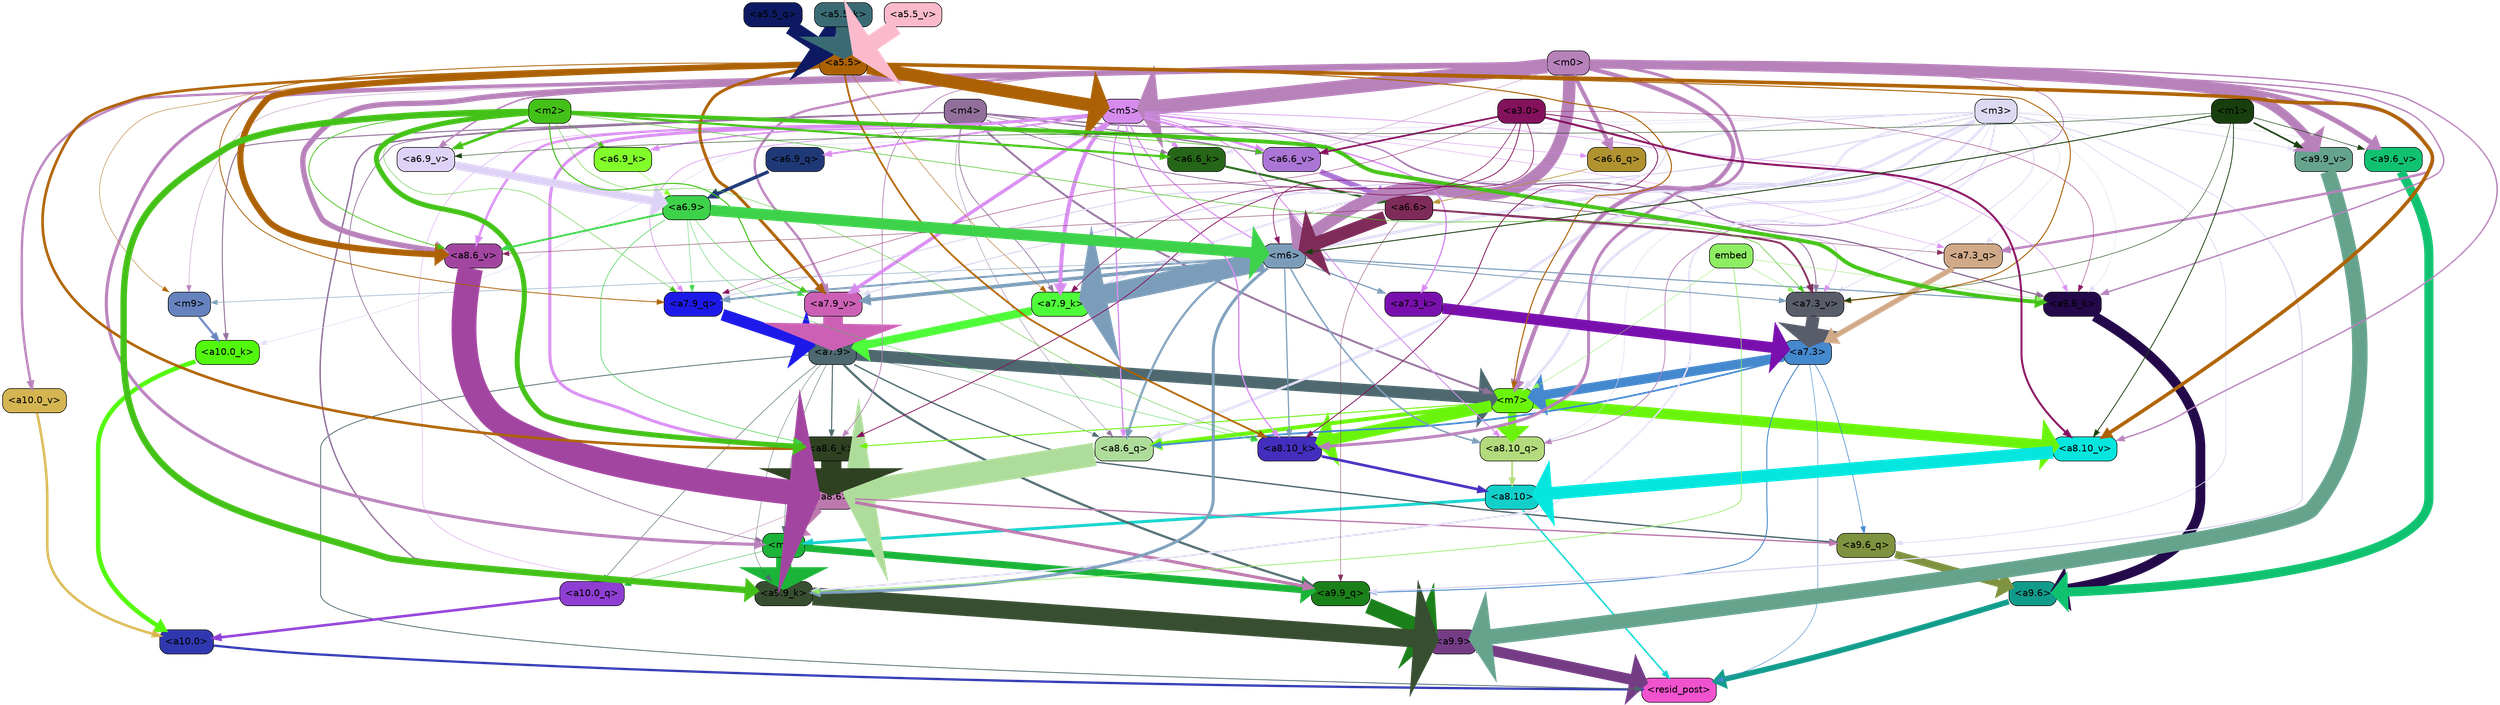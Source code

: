 strict digraph "" {
	graph [bgcolor=transparent,
		layout=dot,
		overlap=false,
		splines=true
	];
	"<a10.0>"	[color=black,
		fillcolor="#3038af",
		fontname=Helvetica,
		shape=box,
		style="filled, rounded"];
	"<resid_post>"	[color=black,
		fillcolor="#f152ce",
		fontname=Helvetica,
		shape=box,
		style="filled, rounded"];
	"<a10.0>" -> "<resid_post>"	[color="#3038af",
		penwidth=3.4253244400024414];
	"<a9.9>"	[color=black,
		fillcolor="#753c86",
		fontname=Helvetica,
		shape=box,
		style="filled, rounded"];
	"<a9.9>" -> "<resid_post>"	[color="#753c86",
		penwidth=16.05378818511963];
	"<a9.6>"	[color=black,
		fillcolor="#119b8b",
		fontname=Helvetica,
		shape=box,
		style="filled, rounded"];
	"<a9.6>" -> "<resid_post>"	[color="#119b8b",
		penwidth=8.33797836303711];
	"<a8.10>"	[color=black,
		fillcolor="#12cfca",
		fontname=Helvetica,
		shape=box,
		style="filled, rounded"];
	"<a8.10>" -> "<resid_post>"	[color="#12cfca",
		penwidth=2.3390636444091797];
	"<m8>"	[color=black,
		fillcolor="#1bb438",
		fontname=Helvetica,
		shape=box,
		style="filled, rounded"];
	"<a8.10>" -> "<m8>"	[color="#12cfca",
		penwidth=4.388927459716797];
	"<a7.9>"	[color=black,
		fillcolor="#4d686e",
		fontname=Helvetica,
		shape=box,
		style="filled, rounded"];
	"<a7.9>" -> "<resid_post>"	[color="#4d686e",
		penwidth=1.1926651000976562];
	"<a10.0_q>"	[color=black,
		fillcolor="#8e3ed2",
		fontname=Helvetica,
		shape=box,
		style="filled, rounded"];
	"<a7.9>" -> "<a10.0_q>"	[color="#4d686e",
		penwidth=0.7811813354492188];
	"<a7.9>" -> "<m8>"	[color="#4d686e",
		penwidth=0.6738662719726562];
	"<a9.9_q>"	[color=black,
		fillcolor="#1a8019",
		fontname=Helvetica,
		shape=box,
		style="filled, rounded"];
	"<a7.9>" -> "<a9.9_q>"	[color="#4d686e",
		penwidth=3.33896541595459];
	"<a9.6_q>"	[color=black,
		fillcolor="#7e923f",
		fontname=Helvetica,
		shape=box,
		style="filled, rounded"];
	"<a7.9>" -> "<a9.6_q>"	[color="#4d686e",
		penwidth=2.0531044006347656];
	"<a9.9_k>"	[color=black,
		fillcolor="#384e31",
		fontname=Helvetica,
		shape=box,
		style="filled, rounded"];
	"<a7.9>" -> "<a9.9_k>"	[color="#4d686e",
		penwidth=0.6];
	"<a8.6_q>"	[color=black,
		fillcolor="#aedc9b",
		fontname=Helvetica,
		shape=box,
		style="filled, rounded"];
	"<a7.9>" -> "<a8.6_q>"	[color="#4d686e",
		penwidth=0.6];
	"<a8.6_k>"	[color=black,
		fillcolor="#2e4121",
		fontname=Helvetica,
		shape=box,
		style="filled, rounded"];
	"<a7.9>" -> "<a8.6_k>"	[color="#4d686e",
		penwidth=1.5751152038574219];
	"<m7>"	[color=black,
		fillcolor="#6bf40b",
		fontname=Helvetica,
		shape=box,
		style="filled, rounded"];
	"<a7.9>" -> "<m7>"	[color="#4d686e",
		penwidth=17.67833709716797];
	"<a7.3>"	[color=black,
		fillcolor="#4488ce",
		fontname=Helvetica,
		shape=box,
		style="filled, rounded"];
	"<a7.3>" -> "<resid_post>"	[color="#4488ce",
		penwidth=0.7339706420898438];
	"<a7.3>" -> "<a9.9_q>"	[color="#4488ce",
		penwidth=1.3609809875488281];
	"<a7.3>" -> "<a9.6_q>"	[color="#4488ce",
		penwidth=0.9587650299072266];
	"<a7.3>" -> "<a8.6_q>"	[color="#4488ce",
		penwidth=2.597522735595703];
	"<a7.3>" -> "<m7>"	[color="#4488ce",
		penwidth=13.925512313842773];
	"<a10.0_q>" -> "<a10.0>"	[color="#8e3ed2",
		penwidth=3.861766815185547];
	"<a10.0_k>"	[color=black,
		fillcolor="#52f80c",
		fontname=Helvetica,
		shape=box,
		style="filled, rounded"];
	"<a10.0_k>" -> "<a10.0>"	[color="#52f80c",
		penwidth=6.691814422607422];
	"<a10.0_v>"	[color=black,
		fillcolor="#d5b552",
		fontname=Helvetica,
		shape=box,
		style="filled, rounded"];
	"<a10.0_v>" -> "<a10.0>"	[color="#d5b552",
		penwidth=3.703948974609375];
	"<m8>" -> "<a10.0_q>"	[color="#1bb438",
		penwidth=0.6];
	"<m8>" -> "<a9.9_q>"	[color="#1bb438",
		penwidth=10.407995223999023];
	"<m8>" -> "<a9.9_k>"	[color="#1bb438",
		penwidth=22.67278480529785];
	"<a8.6>"	[color=black,
		fillcolor="#bc79ad",
		fontname=Helvetica,
		shape=box,
		style="filled, rounded"];
	"<a8.6>" -> "<a10.0_q>"	[color="#bc79ad",
		penwidth=0.6];
	"<a8.6>" -> "<m8>"	[color="#bc79ad",
		penwidth=9.616483688354492];
	"<a8.6>" -> "<a9.9_q>"	[color="#bc79ad",
		penwidth=4.681654930114746];
	"<a8.6>" -> "<a9.6_q>"	[color="#bc79ad",
		penwidth=2.0046749114990234];
	"<m9>"	[color=black,
		fillcolor="#6683bf",
		fontname=Helvetica,
		shape=box,
		style="filled, rounded"];
	"<m9>" -> "<a10.0_k>"	[color="#6683bf",
		penwidth=3.1536026000976562];
	"<m4>"	[color=black,
		fillcolor="#916f9a",
		fontname=Helvetica,
		shape=box,
		style="filled, rounded"];
	"<m4>" -> "<a10.0_k>"	[color="#916f9a",
		penwidth=1.4532089233398438];
	"<m4>" -> "<m8>"	[color="#916f9a",
		penwidth=1.1121444702148438];
	"<m4>" -> "<a9.9_k>"	[color="#916f9a",
		penwidth=2.1296005249023438];
	"<a9.6_k>"	[color=black,
		fillcolor="#230949",
		fontname=Helvetica,
		shape=box,
		style="filled, rounded"];
	"<m4>" -> "<a9.6_k>"	[color="#916f9a",
		penwidth=1.93524169921875];
	"<m4>" -> "<a8.6_q>"	[color="#916f9a",
		penwidth=0.6086311340332031];
	"<m4>" -> "<m7>"	[color="#916f9a",
		penwidth=2.9153175354003906];
	"<a7.9_k>"	[color=black,
		fillcolor="#4efd39",
		fontname=Helvetica,
		shape=box,
		style="filled, rounded"];
	"<m4>" -> "<a7.9_k>"	[color="#916f9a",
		penwidth=1.0983266830444336];
	"<a7.3_v>"	[color=black,
		fillcolor="#595d69",
		fontname=Helvetica,
		shape=box,
		style="filled, rounded"];
	"<m4>" -> "<a7.3_v>"	[color="#916f9a",
		penwidth=1.2746734619140625];
	"<a6.6_k>"	[color=black,
		fillcolor="#266618",
		fontname=Helvetica,
		shape=box,
		style="filled, rounded"];
	"<m4>" -> "<a6.6_k>"	[color="#916f9a",
		penwidth=0.7470474243164062];
	"<a6.6_v>"	[color=black,
		fillcolor="#ab75d5",
		fontname=Helvetica,
		shape=box,
		style="filled, rounded"];
	"<m4>" -> "<a6.6_v>"	[color="#916f9a",
		penwidth=1.873147964477539];
	"<m3>"	[color=black,
		fillcolor="#ddd9f2",
		fontname=Helvetica,
		shape=box,
		style="filled, rounded"];
	"<m3>" -> "<a10.0_k>"	[color="#ddd9f2",
		penwidth=0.8012542724609375];
	"<m6>"	[color=black,
		fillcolor="#7c9db9",
		fontname=Helvetica,
		shape=box,
		style="filled, rounded"];
	"<m3>" -> "<m6>"	[color="#ddd9f2",
		penwidth=4.0873308181762695];
	"<m3>" -> "<a9.9_q>"	[color="#ddd9f2",
		penwidth=1.8098411560058594];
	"<m3>" -> "<a9.6_q>"	[color="#ddd9f2",
		penwidth=1.0731983184814453];
	"<m3>" -> "<a9.9_k>"	[color="#ddd9f2",
		penwidth=2.538074493408203];
	"<m3>" -> "<a9.6_k>"	[color="#ddd9f2",
		penwidth=0.6];
	"<a9.9_v>"	[color=black,
		fillcolor="#66a38d",
		fontname=Helvetica,
		shape=box,
		style="filled, rounded"];
	"<m3>" -> "<a9.9_v>"	[color="#ddd9f2",
		penwidth=1.1908531188964844];
	"<a9.6_v>"	[color=black,
		fillcolor="#10c270",
		fontname=Helvetica,
		shape=box,
		style="filled, rounded"];
	"<m3>" -> "<a9.6_v>"	[color="#ddd9f2",
		penwidth=0.6];
	"<a8.10_q>"	[color=black,
		fillcolor="#b3da7c",
		fontname=Helvetica,
		shape=box,
		style="filled, rounded"];
	"<m3>" -> "<a8.10_q>"	[color="#ddd9f2",
		penwidth=0.7969093322753906];
	"<m3>" -> "<a8.6_q>"	[color="#ddd9f2",
		penwidth=3.8069801330566406];
	"<m3>" -> "<m7>"	[color="#ddd9f2",
		penwidth=3.7463531494140625];
	"<a7.9_q>"	[color=black,
		fillcolor="#1d19e9",
		fontname=Helvetica,
		shape=box,
		style="filled, rounded"];
	"<m3>" -> "<a7.9_q>"	[color="#ddd9f2",
		penwidth=1.7077007293701172];
	"<a7.3_q>"	[color=black,
		fillcolor="#d0a988",
		fontname=Helvetica,
		shape=box,
		style="filled, rounded"];
	"<m3>" -> "<a7.3_q>"	[color="#ddd9f2",
		penwidth=0.6810226440429688];
	"<m3>" -> "<a7.9_k>"	[color="#ddd9f2",
		penwidth=3.0535898208618164];
	"<a7.9_v>"	[color=black,
		fillcolor="#cc60b5",
		fontname=Helvetica,
		shape=box,
		style="filled, rounded"];
	"<m3>" -> "<a7.9_v>"	[color="#ddd9f2",
		penwidth=1.8027725219726562];
	"<m3>" -> "<a7.3_v>"	[color="#ddd9f2",
		penwidth=1.0946578979492188];
	"<m3>" -> "<a6.6_k>"	[color="#ddd9f2",
		penwidth=0.6740627288818359];
	"<m0>"	[color=black,
		fillcolor="#b781ba",
		fontname=Helvetica,
		shape=box,
		style="filled, rounded"];
	"<m0>" -> "<a10.0_v>"	[color="#b781ba",
		penwidth=3.520832061767578];
	"<m0>" -> "<m8>"	[color="#b781ba",
		penwidth=4.624839782714844];
	"<m0>" -> "<m9>"	[color="#b781ba",
		penwidth=0.6];
	"<m0>" -> "<m6>"	[color="#b781ba",
		penwidth=18.578011751174927];
	"<m0>" -> "<a9.6_k>"	[color="#b781ba",
		penwidth=2.0742149353027344];
	"<m0>" -> "<a9.9_v>"	[color="#b781ba",
		penwidth=13.6649169921875];
	"<m0>" -> "<a9.6_v>"	[color="#b781ba",
		penwidth=7.575786590576172];
	"<m5>"	[color=black,
		fillcolor="#d68ced",
		fontname=Helvetica,
		shape=box,
		style="filled, rounded"];
	"<m0>" -> "<m5>"	[color="#b781ba",
		penwidth=21.776307940483093];
	"<m0>" -> "<a8.10_q>"	[color="#b781ba",
		penwidth=1.1731605529785156];
	"<a8.10_k>"	[color=black,
		fillcolor="#432ebd",
		fontname=Helvetica,
		shape=box,
		style="filled, rounded"];
	"<m0>" -> "<a8.10_k>"	[color="#b781ba",
		penwidth=4.350425720214844];
	"<m0>" -> "<a8.6_k>"	[color="#b781ba",
		penwidth=1.1486854553222656];
	"<a8.10_v>"	[color=black,
		fillcolor="#05e6de",
		fontname=Helvetica,
		shape=box,
		style="filled, rounded"];
	"<m0>" -> "<a8.10_v>"	[color="#b781ba",
		penwidth=2.0526657104492188];
	"<a8.6_v>"	[color=black,
		fillcolor="#a245a0",
		fontname=Helvetica,
		shape=box,
		style="filled, rounded"];
	"<m0>" -> "<a8.6_v>"	[color="#b781ba",
		penwidth=7.951751708984375];
	"<m0>" -> "<m7>"	[color="#b781ba",
		penwidth=6.283721923828125];
	"<m0>" -> "<a7.3_q>"	[color="#b781ba",
		penwidth=3.6216583251953125];
	"<m0>" -> "<a7.9_v>"	[color="#b781ba",
		penwidth=3.447589874267578];
	"<a6.6_q>"	[color=black,
		fillcolor="#b0922f",
		fontname=Helvetica,
		shape=box,
		style="filled, rounded"];
	"<m0>" -> "<a6.6_q>"	[color="#b781ba",
		penwidth=5.959924697875977];
	"<a6.9_v>"	[color=black,
		fillcolor="#ded3f6",
		fontname=Helvetica,
		shape=box,
		style="filled, rounded"];
	"<m0>" -> "<a6.9_v>"	[color="#b781ba",
		penwidth=2.383556365966797];
	"<m0>" -> "<a6.6_v>"	[color="#b781ba",
		penwidth=0.6];
	"<m6>" -> "<m9>"	[color="#7c9db9",
		penwidth=0.7276992797851562];
	"<m6>" -> "<a9.9_k>"	[color="#7c9db9",
		penwidth=4.405937194824219];
	"<m6>" -> "<a9.6_k>"	[color="#7c9db9",
		penwidth=1.6540985107421875];
	"<m6>" -> "<a8.10_q>"	[color="#7c9db9",
		penwidth=2.2618331909179688];
	"<m6>" -> "<a8.6_q>"	[color="#7c9db9",
		penwidth=3.241657257080078];
	"<m6>" -> "<a8.10_k>"	[color="#7c9db9",
		penwidth=1.733642578125];
	"<m6>" -> "<a7.9_q>"	[color="#7c9db9",
		penwidth=2.9651412963867188];
	"<m6>" -> "<a7.9_k>"	[color="#7c9db9",
		penwidth=29.52049446105957];
	"<a7.3_k>"	[color=black,
		fillcolor="#7910ae",
		fontname=Helvetica,
		shape=box,
		style="filled, rounded"];
	"<m6>" -> "<a7.3_k>"	[color="#7c9db9",
		penwidth=1.8433246612548828];
	"<m6>" -> "<a7.9_v>"	[color="#7c9db9",
		penwidth=5.381137847900391];
	"<m6>" -> "<a7.3_v>"	[color="#7c9db9",
		penwidth=1.3778877258300781];
	"<a5.5>"	[color=black,
		fillcolor="#ac6105",
		fontname=Helvetica,
		shape=box,
		style="filled, rounded"];
	"<a5.5>" -> "<m9>"	[color="#ac6105",
		penwidth=0.6];
	"<a5.5>" -> "<m5>"	[color="#ac6105",
		penwidth=19.247835159301758];
	"<a5.5>" -> "<a8.10_k>"	[color="#ac6105",
		penwidth=2.6749038696289062];
	"<a5.5>" -> "<a8.6_k>"	[color="#ac6105",
		penwidth=3.9810218811035156];
	"<a5.5>" -> "<a8.10_v>"	[color="#ac6105",
		penwidth=5.2978057861328125];
	"<a5.5>" -> "<a8.6_v>"	[color="#ac6105",
		penwidth=9.177913665771484];
	"<a5.5>" -> "<m7>"	[color="#ac6105",
		penwidth=1.5525360107421875];
	"<a5.5>" -> "<a7.9_q>"	[color="#ac6105",
		penwidth=1.22930908203125];
	"<a5.5>" -> "<a7.9_k>"	[color="#ac6105",
		penwidth=0.6708955764770508];
	"<a5.5>" -> "<a7.9_v>"	[color="#ac6105",
		penwidth=4.432796478271484];
	"<a5.5>" -> "<a7.3_v>"	[color="#ac6105",
		penwidth=1.4417800903320312];
	"<a9.9_q>" -> "<a9.9>"	[color="#1a8019",
		penwidth=23.20368194580078];
	"<a9.6_q>" -> "<a9.6>"	[color="#7e923f",
		penwidth=11.181507110595703];
	"<a9.9_k>" -> "<a9.9>"	[color="#384e31",
		penwidth=26.641464233398438];
	"<a9.6_k>" -> "<a9.6>"	[color="#230949",
		penwidth=14.532459259033203];
	"<a9.9_v>" -> "<a9.9>"	[color="#66a38d",
		penwidth=23.02225112915039];
	"<a9.6_v>" -> "<a9.6>"	[color="#10c270",
		penwidth=13.634431838989258];
	"<a6.6>"	[color=black,
		fillcolor="#7f2b59",
		fontname=Helvetica,
		shape=box,
		style="filled, rounded"];
	"<a6.6>" -> "<m6>"	[color="#7f2b59",
		penwidth=19.58005142211914];
	"<a6.6>" -> "<a9.9_q>"	[color="#7f2b59",
		penwidth=0.6];
	"<a6.6>" -> "<a8.6_v>"	[color="#7f2b59",
		penwidth=0.6731643676757812];
	"<a6.6>" -> "<a7.3_q>"	[color="#7f2b59",
		penwidth=0.6];
	"<a6.6>" -> "<a7.3_v>"	[color="#7f2b59",
		penwidth=2.8381996154785156];
	"<m5>" -> "<m6>"	[color="#d68ced",
		penwidth=1.7808427810668945];
	"<m5>" -> "<a9.9_k>"	[color="#d68ced",
		penwidth=0.6];
	"<m5>" -> "<a9.6_k>"	[color="#d68ced",
		penwidth=0.9087238311767578];
	"<m5>" -> "<a8.10_q>"	[color="#d68ced",
		penwidth=1.3886604309082031];
	"<m5>" -> "<a8.6_q>"	[color="#d68ced",
		penwidth=1.8975334167480469];
	"<m5>" -> "<a8.10_k>"	[color="#d68ced",
		penwidth=1.9560012817382812];
	"<m5>" -> "<a8.6_k>"	[color="#d68ced",
		penwidth=4.4348602294921875];
	"<m5>" -> "<a8.6_v>"	[color="#d68ced",
		penwidth=3.547332763671875];
	"<m5>" -> "<a7.9_q>"	[color="#d68ced",
		penwidth=0.9239292144775391];
	"<m5>" -> "<a7.3_q>"	[color="#d68ced",
		penwidth=0.6050910949707031];
	"<m5>" -> "<a7.9_k>"	[color="#d68ced",
		penwidth=5.895898818969727];
	"<m5>" -> "<a7.3_k>"	[color="#d68ced",
		penwidth=2.047999382019043];
	"<m5>" -> "<a7.9_v>"	[color="#d68ced",
		penwidth=5.163473129272461];
	"<m5>" -> "<a7.3_v>"	[color="#d68ced",
		penwidth=0.7120857238769531];
	"<a6.9_q>"	[color=black,
		fillcolor="#1f3977",
		fontname=Helvetica,
		shape=box,
		style="filled, rounded"];
	"<m5>" -> "<a6.9_q>"	[color="#d68ced",
		penwidth=2.6011505126953125];
	"<m5>" -> "<a6.6_q>"	[color="#d68ced",
		penwidth=0.6670303344726562];
	"<a6.9_k>"	[color=black,
		fillcolor="#82fd2a",
		fontname=Helvetica,
		shape=box,
		style="filled, rounded"];
	"<m5>" -> "<a6.9_k>"	[color="#d68ced",
		penwidth=2.202533721923828];
	"<m5>" -> "<a6.6_k>"	[color="#d68ced",
		penwidth=1.00042724609375];
	"<m5>" -> "<a6.6_v>"	[color="#d68ced",
		penwidth=3.4290390014648438];
	"<m2>"	[color=black,
		fillcolor="#44c118",
		fontname=Helvetica,
		shape=box,
		style="filled, rounded"];
	"<m2>" -> "<a9.9_k>"	[color="#44c118",
		penwidth=9.546476364135742];
	"<m2>" -> "<a9.6_k>"	[color="#44c118",
		penwidth=5.765581130981445];
	"<m2>" -> "<a8.10_k>"	[color="#44c118",
		penwidth=0.6];
	"<m2>" -> "<a8.6_k>"	[color="#44c118",
		penwidth=7.5130767822265625];
	"<m2>" -> "<a8.6_v>"	[color="#44c118",
		penwidth=1.1399917602539062];
	"<m2>" -> "<a7.9_q>"	[color="#44c118",
		penwidth=0.6];
	"<m2>" -> "<a7.9_v>"	[color="#44c118",
		penwidth=1.5795440673828125];
	"<m2>" -> "<a7.3_v>"	[color="#44c118",
		penwidth=0.8394660949707031];
	"<m2>" -> "<a6.9_k>"	[color="#44c118",
		penwidth=0.6];
	"<m2>" -> "<a6.6_k>"	[color="#44c118",
		penwidth=3.2944984436035156];
	"<m2>" -> "<a6.9_v>"	[color="#44c118",
		penwidth=3.973684310913086];
	"<m2>" -> "<a6.6_v>"	[color="#44c118",
		penwidth=0.9880199432373047];
	embed	[color=black,
		fillcolor="#8eed62",
		fontname=Helvetica,
		shape=box,
		style="filled, rounded"];
	embed -> "<a9.9_k>"	[color="#8eed62",
		penwidth=1.044057846069336];
	embed -> "<a9.6_k>"	[color="#8eed62",
		penwidth=0.6];
	embed -> "<m7>"	[color="#8eed62",
		penwidth=0.6];
	embed -> "<a7.3_v>"	[color="#8eed62",
		penwidth=0.6];
	"<a3.0>"	[color=black,
		fillcolor="#84115c",
		fontname=Helvetica,
		shape=box,
		style="filled, rounded"];
	"<a3.0>" -> "<m6>"	[color="#84115c",
		penwidth=0.9893608093261719];
	"<a3.0>" -> "<a9.6_k>"	[color="#84115c",
		penwidth=0.6];
	"<a3.0>" -> "<a8.10_k>"	[color="#84115c",
		penwidth=1.2375259399414062];
	"<a3.0>" -> "<a8.6_k>"	[color="#84115c",
		penwidth=1.2278594970703125];
	"<a3.0>" -> "<a8.10_v>"	[color="#84115c",
		penwidth=2.9724464416503906];
	"<a3.0>" -> "<a7.9_q>"	[color="#84115c",
		penwidth=0.6];
	"<a3.0>" -> "<a7.9_k>"	[color="#84115c",
		penwidth=0.9558658599853516];
	"<a3.0>" -> "<a6.6_v>"	[color="#84115c",
		penwidth=2.5804481506347656];
	"<m1>"	[color=black,
		fillcolor="#173e0d",
		fontname=Helvetica,
		shape=box,
		style="filled, rounded"];
	"<m1>" -> "<m6>"	[color="#173e0d",
		penwidth=1.3794612884521484];
	"<m1>" -> "<a9.9_v>"	[color="#173e0d",
		penwidth=2.484710693359375];
	"<m1>" -> "<a9.6_v>"	[color="#173e0d",
		penwidth=0.8296928405761719];
	"<m1>" -> "<a8.10_v>"	[color="#173e0d",
		penwidth=1.2231903076171875];
	"<m1>" -> "<a7.3_v>"	[color="#173e0d",
		penwidth=0.7203178405761719];
	"<m1>" -> "<a6.9_v>"	[color="#173e0d",
		penwidth=0.7137031555175781];
	"<a8.10_q>" -> "<a8.10>"	[color="#b3da7c",
		penwidth=2.6974411010742188];
	"<a8.6_q>" -> "<a8.6>"	[color="#aedc9b",
		penwidth=34.91962909698486];
	"<a8.10_k>" -> "<a8.10>"	[color="#432ebd",
		penwidth=3.9815139770507812];
	"<a8.6_k>" -> "<a8.6>"	[color="#2e4121",
		penwidth=30.12779998779297];
	"<a8.10_v>" -> "<a8.10>"	[color="#05e6de",
		penwidth=18.80433464050293];
	"<a8.6_v>" -> "<a8.6>"	[color="#a245a0",
		penwidth=37.04597568511963];
	"<m7>" -> "<a8.10_q>"	[color="#6bf40b",
		penwidth=12.189899444580078];
	"<m7>" -> "<a8.6_q>"	[color="#6bf40b",
		penwidth=5.949329376220703];
	"<m7>" -> "<a8.10_k>"	[color="#6bf40b",
		penwidth=16.634174346923828];
	"<m7>" -> "<a8.6_k>"	[color="#6bf40b",
		penwidth=1.4160232543945312];
	"<m7>" -> "<a8.10_v>"	[color="#6bf40b",
		penwidth=15.893604278564453];
	"<a6.9>"	[color=black,
		fillcolor="#3ed14a",
		fontname=Helvetica,
		shape=box,
		style="filled, rounded"];
	"<a6.9>" -> "<m6>"	[color="#3ed14a",
		penwidth=16.39166831970215];
	"<a6.9>" -> "<a8.10_k>"	[color="#3ed14a",
		penwidth=0.6];
	"<a6.9>" -> "<a8.6_k>"	[color="#3ed14a",
		penwidth=0.8667373657226562];
	"<a6.9>" -> "<a8.6_v>"	[color="#3ed14a",
		penwidth=2.8011817932128906];
	"<a6.9>" -> "<a7.9_q>"	[color="#3ed14a",
		penwidth=0.6];
	"<a6.9>" -> "<a7.9_v>"	[color="#3ed14a",
		penwidth=0.6784553527832031];
	"<a7.9_q>" -> "<a7.9>"	[color="#1d19e9",
		penwidth=17.651885986328125];
	"<a7.3_q>" -> "<a7.3>"	[color="#d0a988",
		penwidth=7.866306304931641];
	"<a7.9_k>" -> "<a7.9>"	[color="#4efd39",
		penwidth=12.17039680480957];
	"<a7.3_k>" -> "<a7.3>"	[color="#7910ae",
		penwidth=16.016246795654297];
	"<a7.9_v>" -> "<a7.9>"	[color="#cc60b5",
		penwidth=29.394658088684082];
	"<a7.3_v>" -> "<a7.3>"	[color="#595d69",
		penwidth=19.01776695251465];
	"<a6.9_q>" -> "<a6.9>"	[color="#1f3977",
		penwidth=5.041379928588867];
	"<a6.6_q>" -> "<a6.6>"	[color="#b0922f",
		penwidth=1.0210704803466797];
	"<a6.9_k>" -> "<a6.9>"	[color="#82fd2a",
		penwidth=0.6];
	"<a6.6_k>" -> "<a6.6>"	[color="#266618",
		penwidth=3.0834922790527344];
	"<a6.9_v>" -> "<a6.9>"	[color="#ded3f6",
		penwidth=12.179949760437012];
	"<a6.6_v>" -> "<a6.6>"	[color="#ab75d5",
		penwidth=8.061713218688965];
	"<a5.5_q>"	[color=black,
		fillcolor="#0d1a63",
		fontname=Helvetica,
		shape=box,
		style="filled, rounded"];
	"<a5.5_q>" -> "<a5.5>"	[color="#0d1a63",
		penwidth=22.712479948997498];
	"<a5.5_k>"	[color=black,
		fillcolor="#3a6b74",
		fontname=Helvetica,
		shape=box,
		style="filled, rounded"];
	"<a5.5_k>" -> "<a5.5>"	[color="#3a6b74",
		penwidth=22.36222541332245];
	"<a5.5_v>"	[color=black,
		fillcolor="#fabacc",
		fontname=Helvetica,
		shape=box,
		style="filled, rounded"];
	"<a5.5_v>" -> "<a5.5>"	[color="#fabacc",
		penwidth=24.821291208267212];
}
